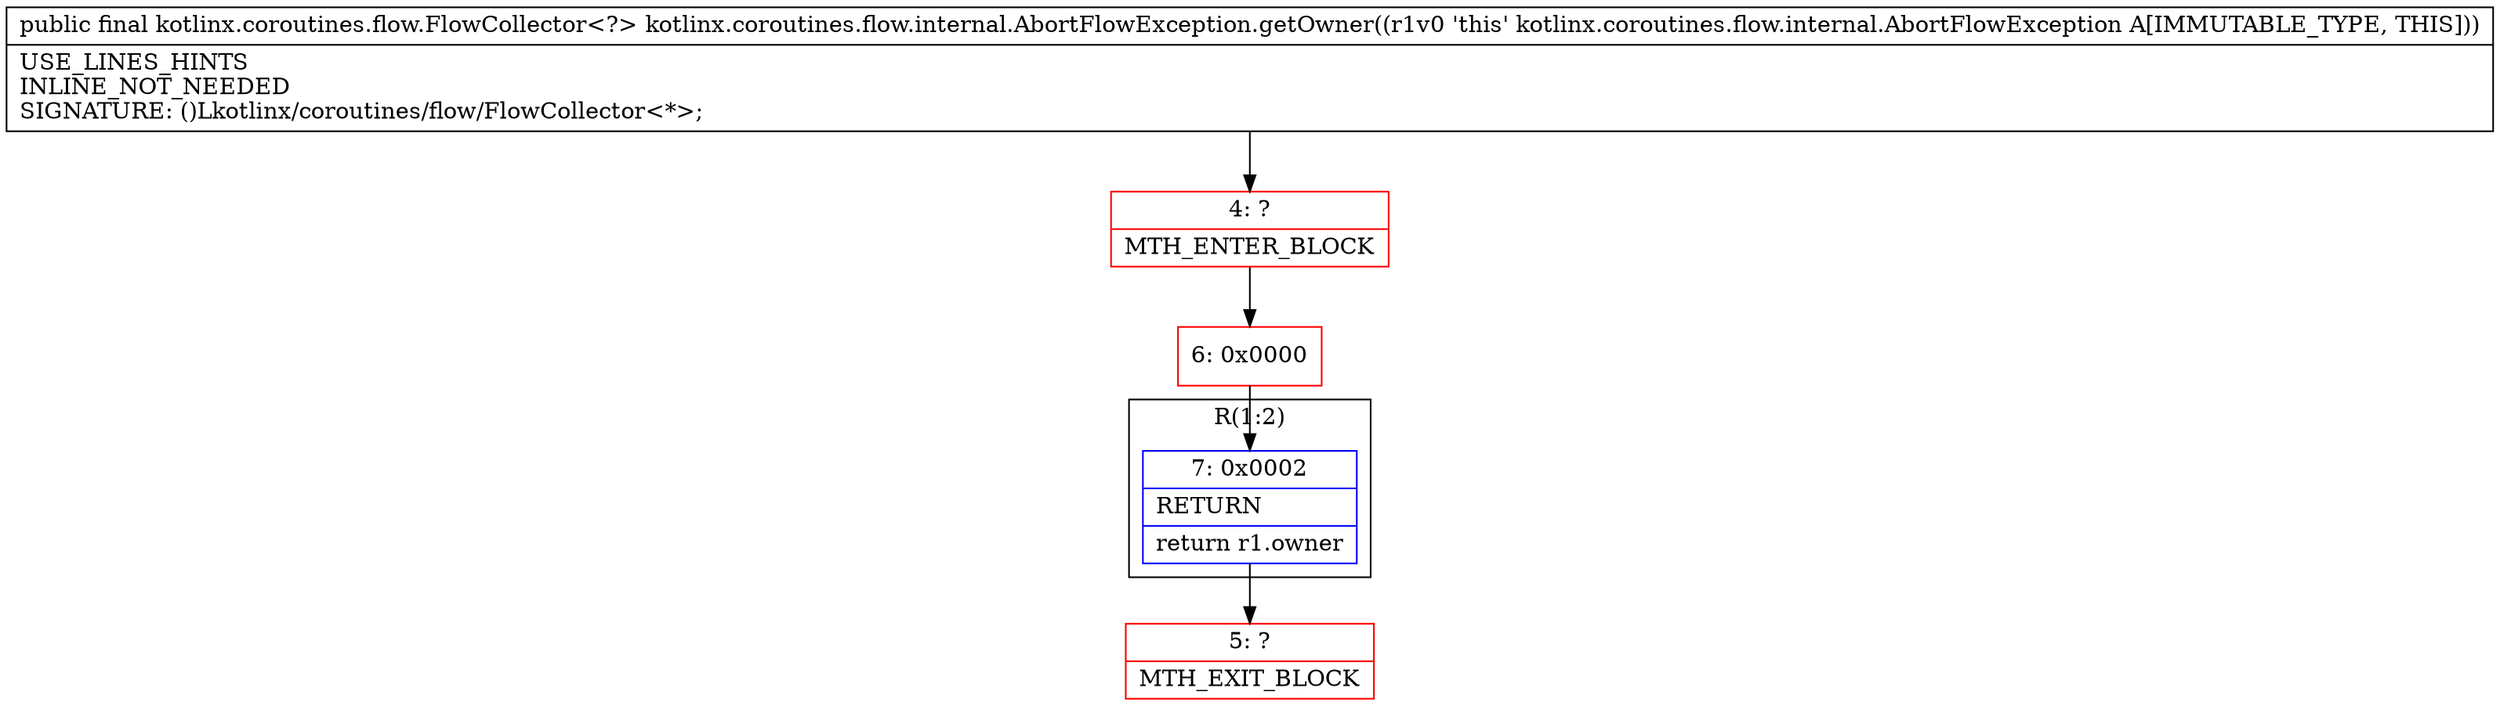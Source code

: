 digraph "CFG forkotlinx.coroutines.flow.internal.AbortFlowException.getOwner()Lkotlinx\/coroutines\/flow\/FlowCollector;" {
subgraph cluster_Region_728346993 {
label = "R(1:2)";
node [shape=record,color=blue];
Node_7 [shape=record,label="{7\:\ 0x0002|RETURN\l|return r1.owner\l}"];
}
Node_4 [shape=record,color=red,label="{4\:\ ?|MTH_ENTER_BLOCK\l}"];
Node_6 [shape=record,color=red,label="{6\:\ 0x0000}"];
Node_5 [shape=record,color=red,label="{5\:\ ?|MTH_EXIT_BLOCK\l}"];
MethodNode[shape=record,label="{public final kotlinx.coroutines.flow.FlowCollector\<?\> kotlinx.coroutines.flow.internal.AbortFlowException.getOwner((r1v0 'this' kotlinx.coroutines.flow.internal.AbortFlowException A[IMMUTABLE_TYPE, THIS]))  | USE_LINES_HINTS\lINLINE_NOT_NEEDED\lSIGNATURE: ()Lkotlinx\/coroutines\/flow\/FlowCollector\<*\>;\l}"];
MethodNode -> Node_4;Node_7 -> Node_5;
Node_4 -> Node_6;
Node_6 -> Node_7;
}

